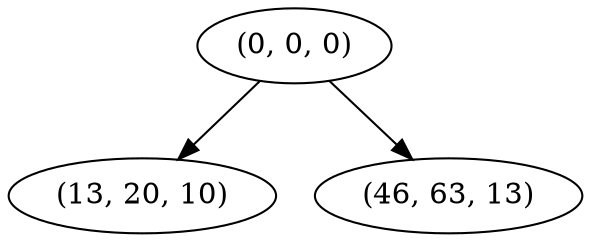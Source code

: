 digraph tree {
    "(0, 0, 0)";
    "(13, 20, 10)";
    "(46, 63, 13)";
    "(0, 0, 0)" -> "(13, 20, 10)";
    "(0, 0, 0)" -> "(46, 63, 13)";
}
